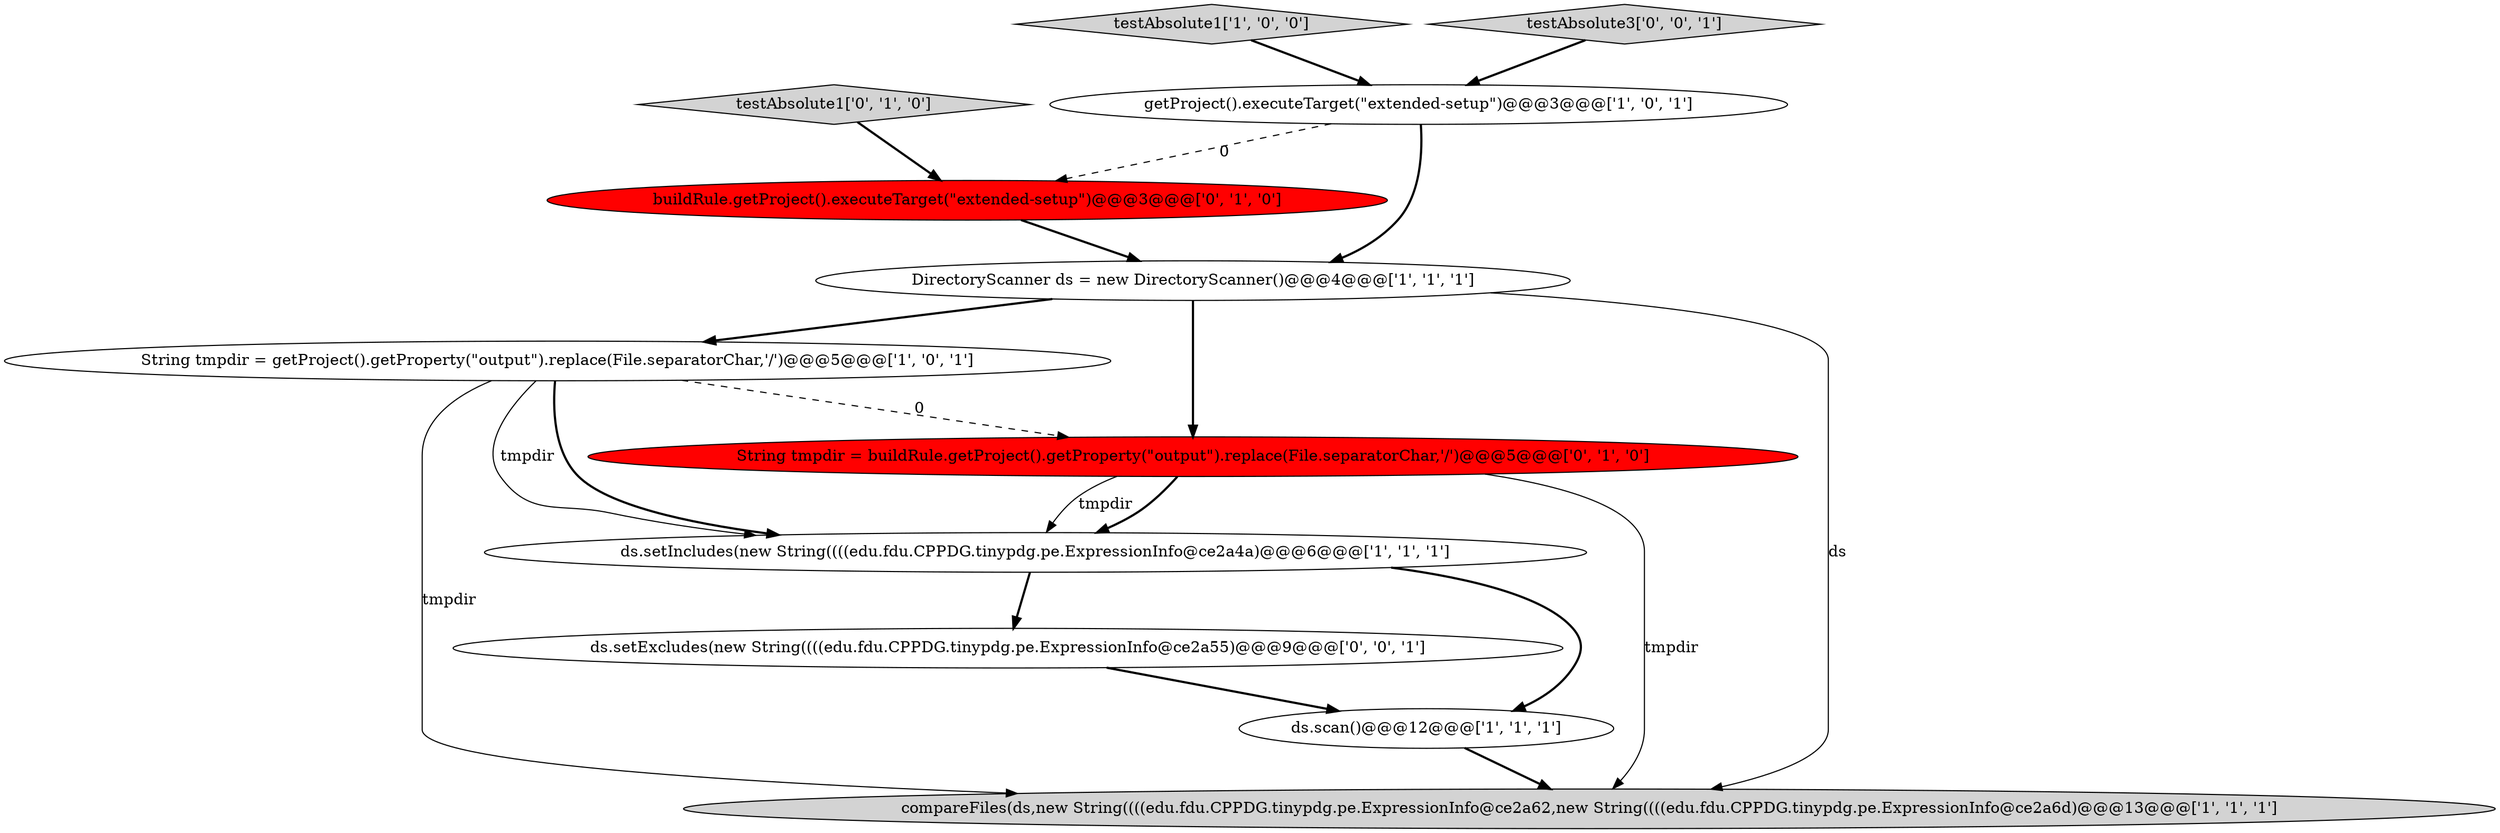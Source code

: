 digraph {
9 [style = filled, label = "String tmpdir = buildRule.getProject().getProperty(\"output\").replace(File.separatorChar,'/')@@@5@@@['0', '1', '0']", fillcolor = red, shape = ellipse image = "AAA1AAABBB2BBB"];
0 [style = filled, label = "ds.setIncludes(new String((((edu.fdu.CPPDG.tinypdg.pe.ExpressionInfo@ce2a4a)@@@6@@@['1', '1', '1']", fillcolor = white, shape = ellipse image = "AAA0AAABBB1BBB"];
1 [style = filled, label = "testAbsolute1['1', '0', '0']", fillcolor = lightgray, shape = diamond image = "AAA0AAABBB1BBB"];
7 [style = filled, label = "buildRule.getProject().executeTarget(\"extended-setup\")@@@3@@@['0', '1', '0']", fillcolor = red, shape = ellipse image = "AAA1AAABBB2BBB"];
10 [style = filled, label = "ds.setExcludes(new String((((edu.fdu.CPPDG.tinypdg.pe.ExpressionInfo@ce2a55)@@@9@@@['0', '0', '1']", fillcolor = white, shape = ellipse image = "AAA0AAABBB3BBB"];
2 [style = filled, label = "ds.scan()@@@12@@@['1', '1', '1']", fillcolor = white, shape = ellipse image = "AAA0AAABBB1BBB"];
8 [style = filled, label = "testAbsolute1['0', '1', '0']", fillcolor = lightgray, shape = diamond image = "AAA0AAABBB2BBB"];
11 [style = filled, label = "testAbsolute3['0', '0', '1']", fillcolor = lightgray, shape = diamond image = "AAA0AAABBB3BBB"];
6 [style = filled, label = "DirectoryScanner ds = new DirectoryScanner()@@@4@@@['1', '1', '1']", fillcolor = white, shape = ellipse image = "AAA0AAABBB1BBB"];
5 [style = filled, label = "String tmpdir = getProject().getProperty(\"output\").replace(File.separatorChar,'/')@@@5@@@['1', '0', '1']", fillcolor = white, shape = ellipse image = "AAA0AAABBB1BBB"];
3 [style = filled, label = "compareFiles(ds,new String((((edu.fdu.CPPDG.tinypdg.pe.ExpressionInfo@ce2a62,new String((((edu.fdu.CPPDG.tinypdg.pe.ExpressionInfo@ce2a6d)@@@13@@@['1', '1', '1']", fillcolor = lightgray, shape = ellipse image = "AAA0AAABBB1BBB"];
4 [style = filled, label = "getProject().executeTarget(\"extended-setup\")@@@3@@@['1', '0', '1']", fillcolor = white, shape = ellipse image = "AAA0AAABBB1BBB"];
8->7 [style = bold, label=""];
6->3 [style = solid, label="ds"];
9->3 [style = solid, label="tmpdir"];
5->3 [style = solid, label="tmpdir"];
6->5 [style = bold, label=""];
1->4 [style = bold, label=""];
0->10 [style = bold, label=""];
10->2 [style = bold, label=""];
7->6 [style = bold, label=""];
11->4 [style = bold, label=""];
5->9 [style = dashed, label="0"];
6->9 [style = bold, label=""];
9->0 [style = bold, label=""];
5->0 [style = bold, label=""];
4->6 [style = bold, label=""];
4->7 [style = dashed, label="0"];
9->0 [style = solid, label="tmpdir"];
5->0 [style = solid, label="tmpdir"];
2->3 [style = bold, label=""];
0->2 [style = bold, label=""];
}
